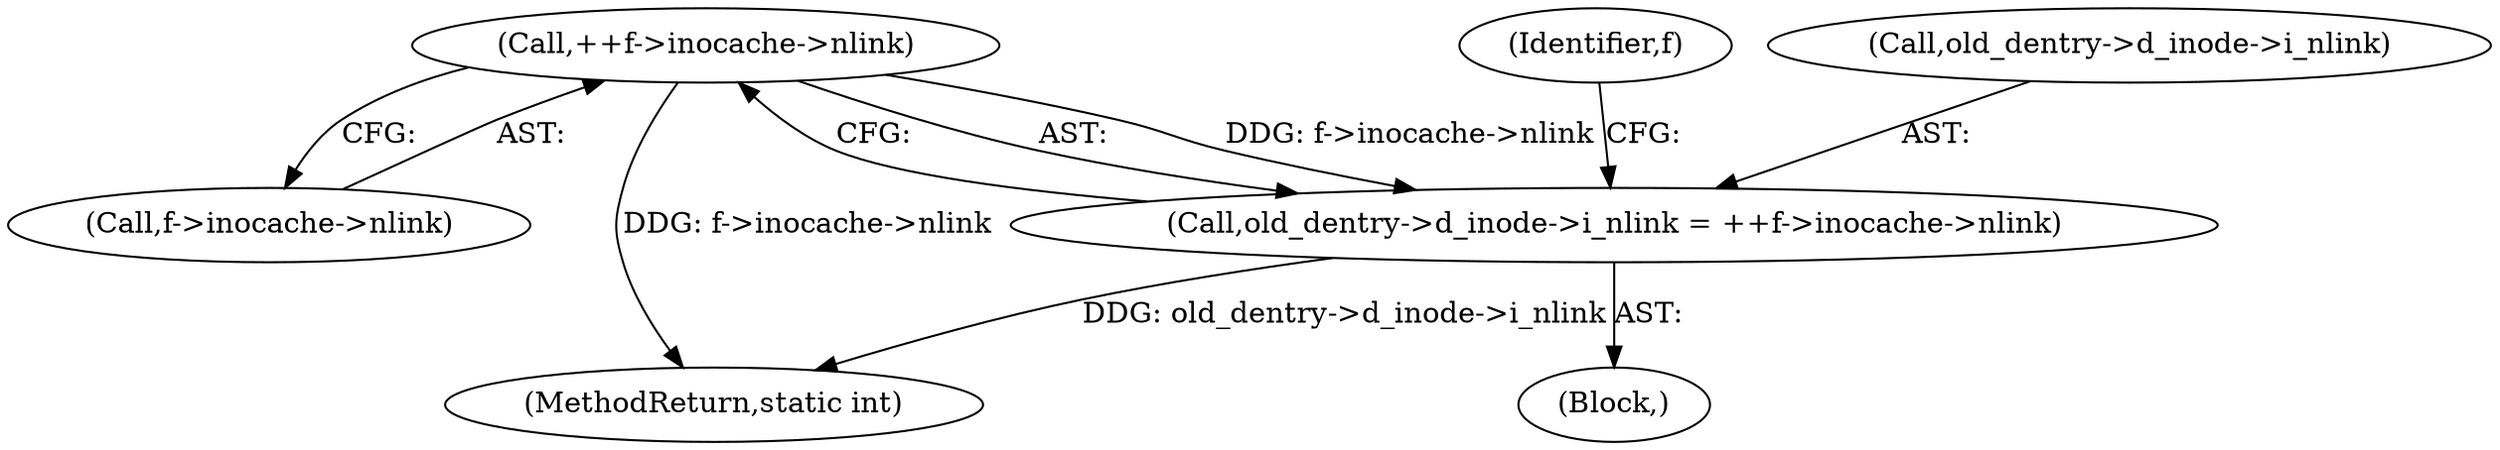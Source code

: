 digraph "0_infradead_9ed437c50d89eabae763dd422579f73fdebf288d_0@pointer" {
"1000398" [label="(Call,++f->inocache->nlink)"];
"1000392" [label="(Call,old_dentry->d_inode->i_nlink = ++f->inocache->nlink)"];
"1000392" [label="(Call,old_dentry->d_inode->i_nlink = ++f->inocache->nlink)"];
"1000407" [label="(Identifier,f)"];
"1000386" [label="(Block,)"];
"1000398" [label="(Call,++f->inocache->nlink)"];
"1000399" [label="(Call,f->inocache->nlink)"];
"1000484" [label="(MethodReturn,static int)"];
"1000393" [label="(Call,old_dentry->d_inode->i_nlink)"];
"1000398" -> "1000392"  [label="AST: "];
"1000398" -> "1000399"  [label="CFG: "];
"1000399" -> "1000398"  [label="AST: "];
"1000392" -> "1000398"  [label="CFG: "];
"1000398" -> "1000484"  [label="DDG: f->inocache->nlink"];
"1000398" -> "1000392"  [label="DDG: f->inocache->nlink"];
"1000392" -> "1000386"  [label="AST: "];
"1000393" -> "1000392"  [label="AST: "];
"1000407" -> "1000392"  [label="CFG: "];
"1000392" -> "1000484"  [label="DDG: old_dentry->d_inode->i_nlink"];
}
